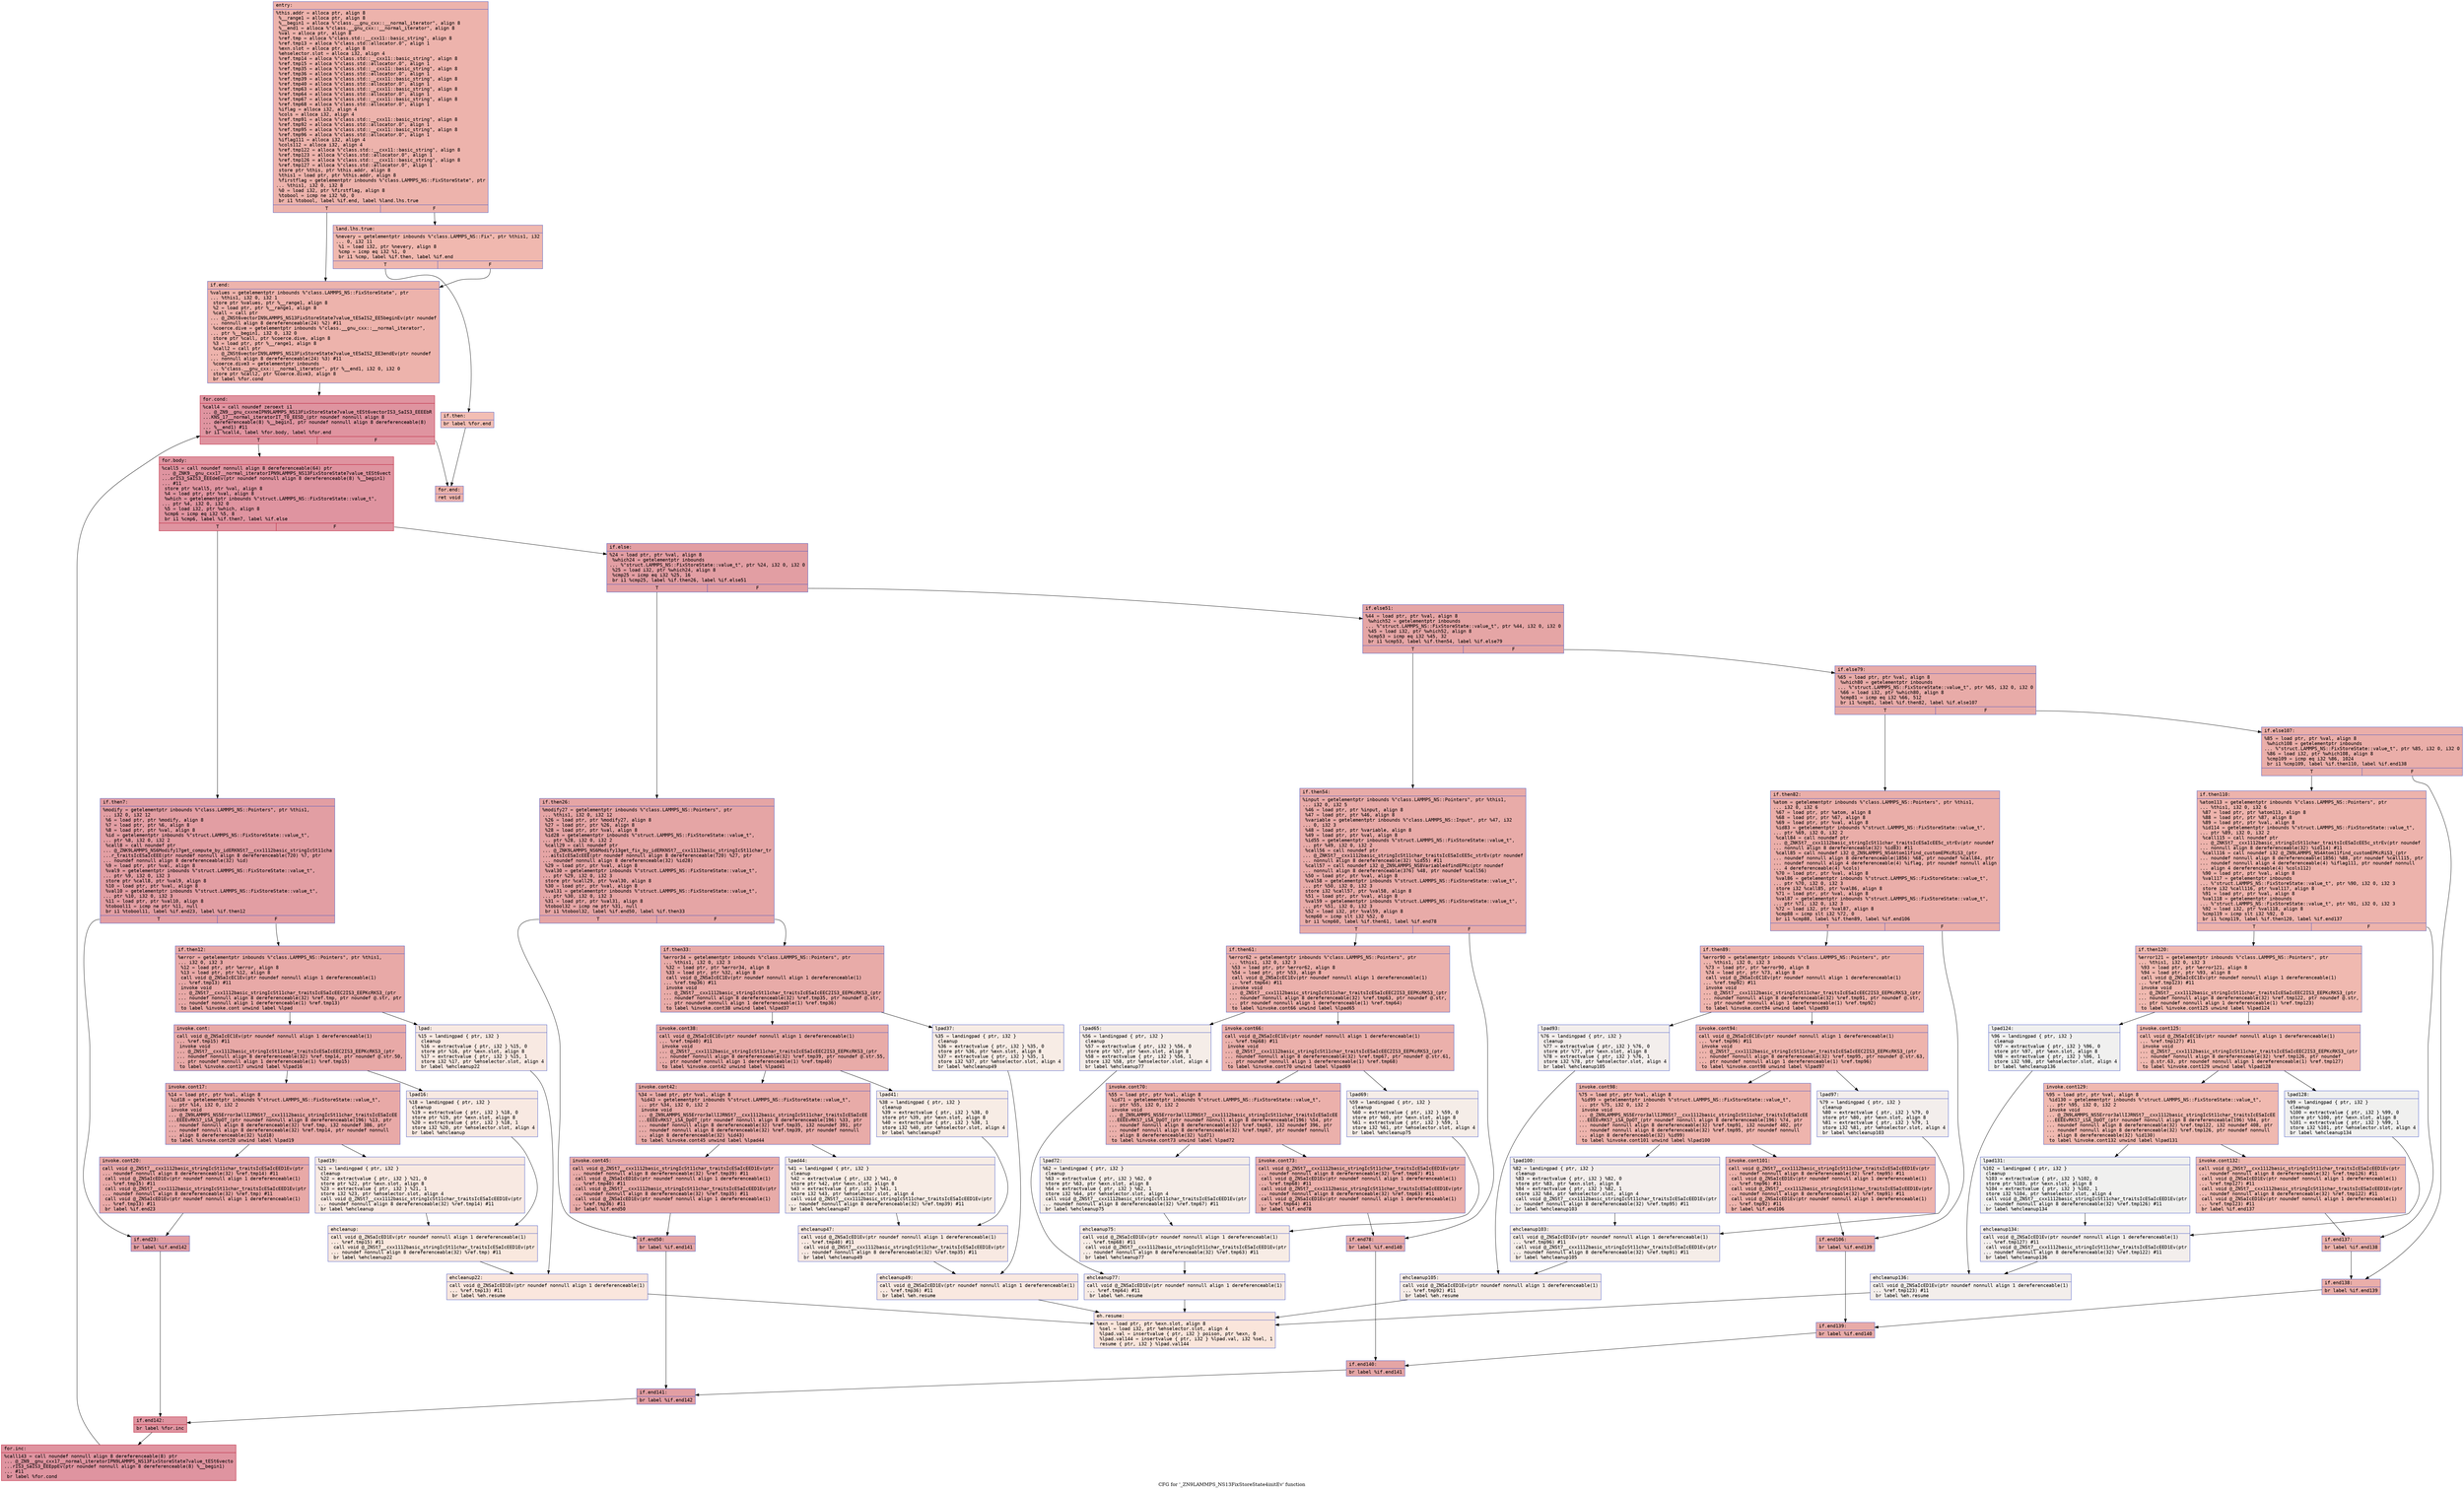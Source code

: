 digraph "CFG for '_ZN9LAMMPS_NS13FixStoreState4initEv' function" {
	label="CFG for '_ZN9LAMMPS_NS13FixStoreState4initEv' function";

	Node0x55b564a41560 [shape=record,color="#3d50c3ff", style=filled, fillcolor="#d6524470" fontname="Courier",label="{entry:\l|  %this.addr = alloca ptr, align 8\l  %__range1 = alloca ptr, align 8\l  %__begin1 = alloca %\"class.__gnu_cxx::__normal_iterator\", align 8\l  %__end1 = alloca %\"class.__gnu_cxx::__normal_iterator\", align 8\l  %val = alloca ptr, align 8\l  %ref.tmp = alloca %\"class.std::__cxx11::basic_string\", align 8\l  %ref.tmp13 = alloca %\"class.std::allocator.0\", align 1\l  %exn.slot = alloca ptr, align 8\l  %ehselector.slot = alloca i32, align 4\l  %ref.tmp14 = alloca %\"class.std::__cxx11::basic_string\", align 8\l  %ref.tmp15 = alloca %\"class.std::allocator.0\", align 1\l  %ref.tmp35 = alloca %\"class.std::__cxx11::basic_string\", align 8\l  %ref.tmp36 = alloca %\"class.std::allocator.0\", align 1\l  %ref.tmp39 = alloca %\"class.std::__cxx11::basic_string\", align 8\l  %ref.tmp40 = alloca %\"class.std::allocator.0\", align 1\l  %ref.tmp63 = alloca %\"class.std::__cxx11::basic_string\", align 8\l  %ref.tmp64 = alloca %\"class.std::allocator.0\", align 1\l  %ref.tmp67 = alloca %\"class.std::__cxx11::basic_string\", align 8\l  %ref.tmp68 = alloca %\"class.std::allocator.0\", align 1\l  %iflag = alloca i32, align 4\l  %cols = alloca i32, align 4\l  %ref.tmp91 = alloca %\"class.std::__cxx11::basic_string\", align 8\l  %ref.tmp92 = alloca %\"class.std::allocator.0\", align 1\l  %ref.tmp95 = alloca %\"class.std::__cxx11::basic_string\", align 8\l  %ref.tmp96 = alloca %\"class.std::allocator.0\", align 1\l  %iflag111 = alloca i32, align 4\l  %cols112 = alloca i32, align 4\l  %ref.tmp122 = alloca %\"class.std::__cxx11::basic_string\", align 8\l  %ref.tmp123 = alloca %\"class.std::allocator.0\", align 1\l  %ref.tmp126 = alloca %\"class.std::__cxx11::basic_string\", align 8\l  %ref.tmp127 = alloca %\"class.std::allocator.0\", align 1\l  store ptr %this, ptr %this.addr, align 8\l  %this1 = load ptr, ptr %this.addr, align 8\l  %firstflag = getelementptr inbounds %\"class.LAMMPS_NS::FixStoreState\", ptr\l... %this1, i32 0, i32 8\l  %0 = load i32, ptr %firstflag, align 8\l  %tobool = icmp ne i32 %0, 0\l  br i1 %tobool, label %if.end, label %land.lhs.true\l|{<s0>T|<s1>F}}"];
	Node0x55b564a41560:s0 -> Node0x55b564a42f50[tooltip="entry -> if.end\nProbability 62.50%" ];
	Node0x55b564a41560:s1 -> Node0x55b564a42fc0[tooltip="entry -> land.lhs.true\nProbability 37.50%" ];
	Node0x55b564a42fc0 [shape=record,color="#3d50c3ff", style=filled, fillcolor="#dc5d4a70" fontname="Courier",label="{land.lhs.true:\l|  %nevery = getelementptr inbounds %\"class.LAMMPS_NS::Fix\", ptr %this1, i32\l... 0, i32 11\l  %1 = load i32, ptr %nevery, align 8\l  %cmp = icmp eq i32 %1, 0\l  br i1 %cmp, label %if.then, label %if.end\l|{<s0>T|<s1>F}}"];
	Node0x55b564a42fc0:s0 -> Node0x55b564a43300[tooltip="land.lhs.true -> if.then\nProbability 37.50%" ];
	Node0x55b564a42fc0:s1 -> Node0x55b564a42f50[tooltip="land.lhs.true -> if.end\nProbability 62.50%" ];
	Node0x55b564a43300 [shape=record,color="#3d50c3ff", style=filled, fillcolor="#e36c5570" fontname="Courier",label="{if.then:\l|  br label %for.end\l}"];
	Node0x55b564a43300 -> Node0x55b564a43420[tooltip="if.then -> for.end\nProbability 100.00%" ];
	Node0x55b564a42f50 [shape=record,color="#3d50c3ff", style=filled, fillcolor="#d6524470" fontname="Courier",label="{if.end:\l|  %values = getelementptr inbounds %\"class.LAMMPS_NS::FixStoreState\", ptr\l... %this1, i32 0, i32 1\l  store ptr %values, ptr %__range1, align 8\l  %2 = load ptr, ptr %__range1, align 8\l  %call = call ptr\l... @_ZNSt6vectorIN9LAMMPS_NS13FixStoreState7value_tESaIS2_EE5beginEv(ptr noundef\l... nonnull align 8 dereferenceable(24) %2) #11\l  %coerce.dive = getelementptr inbounds %\"class.__gnu_cxx::__normal_iterator\",\l... ptr %__begin1, i32 0, i32 0\l  store ptr %call, ptr %coerce.dive, align 8\l  %3 = load ptr, ptr %__range1, align 8\l  %call2 = call ptr\l... @_ZNSt6vectorIN9LAMMPS_NS13FixStoreState7value_tESaIS2_EE3endEv(ptr noundef\l... nonnull align 8 dereferenceable(24) %3) #11\l  %coerce.dive3 = getelementptr inbounds\l... %\"class.__gnu_cxx::__normal_iterator\", ptr %__end1, i32 0, i32 0\l  store ptr %call2, ptr %coerce.dive3, align 8\l  br label %for.cond\l}"];
	Node0x55b564a42f50 -> Node0x55b564a43700[tooltip="if.end -> for.cond\nProbability 100.00%" ];
	Node0x55b564a43700 [shape=record,color="#b70d28ff", style=filled, fillcolor="#b70d2870" fontname="Courier",label="{for.cond:\l|  %call4 = call noundef zeroext i1\l... @_ZN9__gnu_cxxneIPN9LAMMPS_NS13FixStoreState7value_tESt6vectorIS3_SaIS3_EEEEbR\l...KNS_17__normal_iteratorIT_T0_EESD_(ptr noundef nonnull align 8\l... dereferenceable(8) %__begin1, ptr noundef nonnull align 8 dereferenceable(8)\l... %__end1) #11\l  br i1 %call4, label %for.body, label %for.end\l|{<s0>T|<s1>F}}"];
	Node0x55b564a43700:s0 -> Node0x55b564a424f0[tooltip="for.cond -> for.body\nProbability 96.88%" ];
	Node0x55b564a43700:s1 -> Node0x55b564a43420[tooltip="for.cond -> for.end\nProbability 3.12%" ];
	Node0x55b564a424f0 [shape=record,color="#b70d28ff", style=filled, fillcolor="#b70d2870" fontname="Courier",label="{for.body:\l|  %call5 = call noundef nonnull align 8 dereferenceable(64) ptr\l... @_ZNK9__gnu_cxx17__normal_iteratorIPN9LAMMPS_NS13FixStoreState7value_tESt6vect\l...orIS3_SaIS3_EEEdeEv(ptr noundef nonnull align 8 dereferenceable(8) %__begin1)\l... #11\l  store ptr %call5, ptr %val, align 8\l  %4 = load ptr, ptr %val, align 8\l  %which = getelementptr inbounds %\"struct.LAMMPS_NS::FixStoreState::value_t\",\l... ptr %4, i32 0, i32 0\l  %5 = load i32, ptr %which, align 8\l  %cmp6 = icmp eq i32 %5, 8\l  br i1 %cmp6, label %if.then7, label %if.else\l|{<s0>T|<s1>F}}"];
	Node0x55b564a424f0:s0 -> Node0x55b564a448b0[tooltip="for.body -> if.then7\nProbability 50.00%" ];
	Node0x55b564a424f0:s1 -> Node0x55b564a44930[tooltip="for.body -> if.else\nProbability 50.00%" ];
	Node0x55b564a448b0 [shape=record,color="#3d50c3ff", style=filled, fillcolor="#be242e70" fontname="Courier",label="{if.then7:\l|  %modify = getelementptr inbounds %\"class.LAMMPS_NS::Pointers\", ptr %this1,\l... i32 0, i32 12\l  %6 = load ptr, ptr %modify, align 8\l  %7 = load ptr, ptr %6, align 8\l  %8 = load ptr, ptr %val, align 8\l  %id = getelementptr inbounds %\"struct.LAMMPS_NS::FixStoreState::value_t\",\l... ptr %8, i32 0, i32 2\l  %call8 = call noundef ptr\l... @_ZNK9LAMMPS_NS6Modify17get_compute_by_idERKNSt7__cxx1112basic_stringIcSt11cha\l...r_traitsIcESaIcEEE(ptr noundef nonnull align 8 dereferenceable(720) %7, ptr\l... noundef nonnull align 8 dereferenceable(32) %id)\l  %9 = load ptr, ptr %val, align 8\l  %val9 = getelementptr inbounds %\"struct.LAMMPS_NS::FixStoreState::value_t\",\l... ptr %9, i32 0, i32 3\l  store ptr %call8, ptr %val9, align 8\l  %10 = load ptr, ptr %val, align 8\l  %val10 = getelementptr inbounds %\"struct.LAMMPS_NS::FixStoreState::value_t\",\l... ptr %10, i32 0, i32 3\l  %11 = load ptr, ptr %val10, align 8\l  %tobool11 = icmp ne ptr %11, null\l  br i1 %tobool11, label %if.end23, label %if.then12\l|{<s0>T|<s1>F}}"];
	Node0x55b564a448b0:s0 -> Node0x55b564a45360[tooltip="if.then7 -> if.end23\nProbability 62.50%" ];
	Node0x55b564a448b0:s1 -> Node0x55b564a453e0[tooltip="if.then7 -> if.then12\nProbability 37.50%" ];
	Node0x55b564a453e0 [shape=record,color="#3d50c3ff", style=filled, fillcolor="#ca3b3770" fontname="Courier",label="{if.then12:\l|  %error = getelementptr inbounds %\"class.LAMMPS_NS::Pointers\", ptr %this1,\l... i32 0, i32 3\l  %12 = load ptr, ptr %error, align 8\l  %13 = load ptr, ptr %12, align 8\l  call void @_ZNSaIcEC1Ev(ptr noundef nonnull align 1 dereferenceable(1)\l... %ref.tmp13) #11\l  invoke void\l... @_ZNSt7__cxx1112basic_stringIcSt11char_traitsIcESaIcEEC2IS3_EEPKcRKS3_(ptr\l... noundef nonnull align 8 dereferenceable(32) %ref.tmp, ptr noundef @.str, ptr\l... noundef nonnull align 1 dereferenceable(1) %ref.tmp13)\l          to label %invoke.cont unwind label %lpad\l}"];
	Node0x55b564a453e0 -> Node0x55b564a45870[tooltip="if.then12 -> invoke.cont\nProbability 100.00%" ];
	Node0x55b564a453e0 -> Node0x55b564a458f0[tooltip="if.then12 -> lpad\nProbability 0.00%" ];
	Node0x55b564a45870 [shape=record,color="#3d50c3ff", style=filled, fillcolor="#ca3b3770" fontname="Courier",label="{invoke.cont:\l|  call void @_ZNSaIcEC1Ev(ptr noundef nonnull align 1 dereferenceable(1)\l... %ref.tmp15) #11\l  invoke void\l... @_ZNSt7__cxx1112basic_stringIcSt11char_traitsIcESaIcEEC2IS3_EEPKcRKS3_(ptr\l... noundef nonnull align 8 dereferenceable(32) %ref.tmp14, ptr noundef @.str.50,\l... ptr noundef nonnull align 1 dereferenceable(1) %ref.tmp15)\l          to label %invoke.cont17 unwind label %lpad16\l}"];
	Node0x55b564a45870 -> Node0x55b564a45c10[tooltip="invoke.cont -> invoke.cont17\nProbability 100.00%" ];
	Node0x55b564a45870 -> Node0x55b564a45c60[tooltip="invoke.cont -> lpad16\nProbability 0.00%" ];
	Node0x55b564a45c10 [shape=record,color="#3d50c3ff", style=filled, fillcolor="#ca3b3770" fontname="Courier",label="{invoke.cont17:\l|  %14 = load ptr, ptr %val, align 8\l  %id18 = getelementptr inbounds %\"struct.LAMMPS_NS::FixStoreState::value_t\",\l... ptr %14, i32 0, i32 2\l  invoke void\l... @_ZN9LAMMPS_NS5Error3allIJRNSt7__cxx1112basic_stringIcSt11char_traitsIcESaIcEE\l...EEEEvRKS7_iSA_DpOT_(ptr noundef nonnull align 8 dereferenceable(196) %13, ptr\l... noundef nonnull align 8 dereferenceable(32) %ref.tmp, i32 noundef 386, ptr\l... noundef nonnull align 8 dereferenceable(32) %ref.tmp14, ptr noundef nonnull\l... align 8 dereferenceable(32) %id18)\l          to label %invoke.cont20 unwind label %lpad19\l}"];
	Node0x55b564a45c10 -> Node0x55b564a45bc0[tooltip="invoke.cont17 -> invoke.cont20\nProbability 100.00%" ];
	Node0x55b564a45c10 -> Node0x55b564a46000[tooltip="invoke.cont17 -> lpad19\nProbability 0.00%" ];
	Node0x55b564a45bc0 [shape=record,color="#3d50c3ff", style=filled, fillcolor="#ca3b3770" fontname="Courier",label="{invoke.cont20:\l|  call void @_ZNSt7__cxx1112basic_stringIcSt11char_traitsIcESaIcEED1Ev(ptr\l... noundef nonnull align 8 dereferenceable(32) %ref.tmp14) #11\l  call void @_ZNSaIcED1Ev(ptr noundef nonnull align 1 dereferenceable(1)\l... %ref.tmp15) #11\l  call void @_ZNSt7__cxx1112basic_stringIcSt11char_traitsIcESaIcEED1Ev(ptr\l... noundef nonnull align 8 dereferenceable(32) %ref.tmp) #11\l  call void @_ZNSaIcED1Ev(ptr noundef nonnull align 1 dereferenceable(1)\l... %ref.tmp13) #11\l  br label %if.end23\l}"];
	Node0x55b564a45bc0 -> Node0x55b564a45360[tooltip="invoke.cont20 -> if.end23\nProbability 100.00%" ];
	Node0x55b564a458f0 [shape=record,color="#3d50c3ff", style=filled, fillcolor="#efcebd70" fontname="Courier",label="{lpad:\l|  %15 = landingpad \{ ptr, i32 \}\l          cleanup\l  %16 = extractvalue \{ ptr, i32 \} %15, 0\l  store ptr %16, ptr %exn.slot, align 8\l  %17 = extractvalue \{ ptr, i32 \} %15, 1\l  store i32 %17, ptr %ehselector.slot, align 4\l  br label %ehcleanup22\l}"];
	Node0x55b564a458f0 -> Node0x55b564a46950[tooltip="lpad -> ehcleanup22\nProbability 100.00%" ];
	Node0x55b564a45c60 [shape=record,color="#3d50c3ff", style=filled, fillcolor="#efcebd70" fontname="Courier",label="{lpad16:\l|  %18 = landingpad \{ ptr, i32 \}\l          cleanup\l  %19 = extractvalue \{ ptr, i32 \} %18, 0\l  store ptr %19, ptr %exn.slot, align 8\l  %20 = extractvalue \{ ptr, i32 \} %18, 1\l  store i32 %20, ptr %ehselector.slot, align 4\l  br label %ehcleanup\l}"];
	Node0x55b564a45c60 -> Node0x55b564a46c50[tooltip="lpad16 -> ehcleanup\nProbability 100.00%" ];
	Node0x55b564a46000 [shape=record,color="#3d50c3ff", style=filled, fillcolor="#efcebd70" fontname="Courier",label="{lpad19:\l|  %21 = landingpad \{ ptr, i32 \}\l          cleanup\l  %22 = extractvalue \{ ptr, i32 \} %21, 0\l  store ptr %22, ptr %exn.slot, align 8\l  %23 = extractvalue \{ ptr, i32 \} %21, 1\l  store i32 %23, ptr %ehselector.slot, align 4\l  call void @_ZNSt7__cxx1112basic_stringIcSt11char_traitsIcESaIcEED1Ev(ptr\l... noundef nonnull align 8 dereferenceable(32) %ref.tmp14) #11\l  br label %ehcleanup\l}"];
	Node0x55b564a46000 -> Node0x55b564a46c50[tooltip="lpad19 -> ehcleanup\nProbability 100.00%" ];
	Node0x55b564a46c50 [shape=record,color="#3d50c3ff", style=filled, fillcolor="#f2cab570" fontname="Courier",label="{ehcleanup:\l|  call void @_ZNSaIcED1Ev(ptr noundef nonnull align 1 dereferenceable(1)\l... %ref.tmp15) #11\l  call void @_ZNSt7__cxx1112basic_stringIcSt11char_traitsIcESaIcEED1Ev(ptr\l... noundef nonnull align 8 dereferenceable(32) %ref.tmp) #11\l  br label %ehcleanup22\l}"];
	Node0x55b564a46c50 -> Node0x55b564a46950[tooltip="ehcleanup -> ehcleanup22\nProbability 100.00%" ];
	Node0x55b564a46950 [shape=record,color="#3d50c3ff", style=filled, fillcolor="#f3c7b170" fontname="Courier",label="{ehcleanup22:\l|  call void @_ZNSaIcED1Ev(ptr noundef nonnull align 1 dereferenceable(1)\l... %ref.tmp13) #11\l  br label %eh.resume\l}"];
	Node0x55b564a46950 -> Node0x55b564a47560[tooltip="ehcleanup22 -> eh.resume\nProbability 100.00%" ];
	Node0x55b564a45360 [shape=record,color="#3d50c3ff", style=filled, fillcolor="#be242e70" fontname="Courier",label="{if.end23:\l|  br label %if.end142\l}"];
	Node0x55b564a45360 -> Node0x55b564a47620[tooltip="if.end23 -> if.end142\nProbability 100.00%" ];
	Node0x55b564a44930 [shape=record,color="#3d50c3ff", style=filled, fillcolor="#be242e70" fontname="Courier",label="{if.else:\l|  %24 = load ptr, ptr %val, align 8\l  %which24 = getelementptr inbounds\l... %\"struct.LAMMPS_NS::FixStoreState::value_t\", ptr %24, i32 0, i32 0\l  %25 = load i32, ptr %which24, align 8\l  %cmp25 = icmp eq i32 %25, 16\l  br i1 %cmp25, label %if.then26, label %if.else51\l|{<s0>T|<s1>F}}"];
	Node0x55b564a44930:s0 -> Node0x55b564a47980[tooltip="if.else -> if.then26\nProbability 50.00%" ];
	Node0x55b564a44930:s1 -> Node0x55b564a47a00[tooltip="if.else -> if.else51\nProbability 50.00%" ];
	Node0x55b564a47980 [shape=record,color="#3d50c3ff", style=filled, fillcolor="#c5333470" fontname="Courier",label="{if.then26:\l|  %modify27 = getelementptr inbounds %\"class.LAMMPS_NS::Pointers\", ptr\l... %this1, i32 0, i32 12\l  %26 = load ptr, ptr %modify27, align 8\l  %27 = load ptr, ptr %26, align 8\l  %28 = load ptr, ptr %val, align 8\l  %id28 = getelementptr inbounds %\"struct.LAMMPS_NS::FixStoreState::value_t\",\l... ptr %28, i32 0, i32 2\l  %call29 = call noundef ptr\l... @_ZNK9LAMMPS_NS6Modify13get_fix_by_idERKNSt7__cxx1112basic_stringIcSt11char_tr\l...aitsIcESaIcEEE(ptr noundef nonnull align 8 dereferenceable(720) %27, ptr\l... noundef nonnull align 8 dereferenceable(32) %id28)\l  %29 = load ptr, ptr %val, align 8\l  %val30 = getelementptr inbounds %\"struct.LAMMPS_NS::FixStoreState::value_t\",\l... ptr %29, i32 0, i32 3\l  store ptr %call29, ptr %val30, align 8\l  %30 = load ptr, ptr %val, align 8\l  %val31 = getelementptr inbounds %\"struct.LAMMPS_NS::FixStoreState::value_t\",\l... ptr %30, i32 0, i32 3\l  %31 = load ptr, ptr %val31, align 8\l  %tobool32 = icmp ne ptr %31, null\l  br i1 %tobool32, label %if.end50, label %if.then33\l|{<s0>T|<s1>F}}"];
	Node0x55b564a47980:s0 -> Node0x55b564a48530[tooltip="if.then26 -> if.end50\nProbability 62.50%" ];
	Node0x55b564a47980:s1 -> Node0x55b564a485b0[tooltip="if.then26 -> if.then33\nProbability 37.50%" ];
	Node0x55b564a485b0 [shape=record,color="#3d50c3ff", style=filled, fillcolor="#cc403a70" fontname="Courier",label="{if.then33:\l|  %error34 = getelementptr inbounds %\"class.LAMMPS_NS::Pointers\", ptr\l... %this1, i32 0, i32 3\l  %32 = load ptr, ptr %error34, align 8\l  %33 = load ptr, ptr %32, align 8\l  call void @_ZNSaIcEC1Ev(ptr noundef nonnull align 1 dereferenceable(1)\l... %ref.tmp36) #11\l  invoke void\l... @_ZNSt7__cxx1112basic_stringIcSt11char_traitsIcESaIcEEC2IS3_EEPKcRKS3_(ptr\l... noundef nonnull align 8 dereferenceable(32) %ref.tmp35, ptr noundef @.str,\l... ptr noundef nonnull align 1 dereferenceable(1) %ref.tmp36)\l          to label %invoke.cont38 unwind label %lpad37\l}"];
	Node0x55b564a485b0 -> Node0x55b564a48aa0[tooltip="if.then33 -> invoke.cont38\nProbability 100.00%" ];
	Node0x55b564a485b0 -> Node0x55b564a48b20[tooltip="if.then33 -> lpad37\nProbability 0.00%" ];
	Node0x55b564a48aa0 [shape=record,color="#3d50c3ff", style=filled, fillcolor="#cc403a70" fontname="Courier",label="{invoke.cont38:\l|  call void @_ZNSaIcEC1Ev(ptr noundef nonnull align 1 dereferenceable(1)\l... %ref.tmp40) #11\l  invoke void\l... @_ZNSt7__cxx1112basic_stringIcSt11char_traitsIcESaIcEEC2IS3_EEPKcRKS3_(ptr\l... noundef nonnull align 8 dereferenceable(32) %ref.tmp39, ptr noundef @.str.55,\l... ptr noundef nonnull align 1 dereferenceable(1) %ref.tmp40)\l          to label %invoke.cont42 unwind label %lpad41\l}"];
	Node0x55b564a48aa0 -> Node0x55b564a48ea0[tooltip="invoke.cont38 -> invoke.cont42\nProbability 100.00%" ];
	Node0x55b564a48aa0 -> Node0x55b564a48ef0[tooltip="invoke.cont38 -> lpad41\nProbability 0.00%" ];
	Node0x55b564a48ea0 [shape=record,color="#3d50c3ff", style=filled, fillcolor="#cc403a70" fontname="Courier",label="{invoke.cont42:\l|  %34 = load ptr, ptr %val, align 8\l  %id43 = getelementptr inbounds %\"struct.LAMMPS_NS::FixStoreState::value_t\",\l... ptr %34, i32 0, i32 2\l  invoke void\l... @_ZN9LAMMPS_NS5Error3allIJRNSt7__cxx1112basic_stringIcSt11char_traitsIcESaIcEE\l...EEEEvRKS7_iSA_DpOT_(ptr noundef nonnull align 8 dereferenceable(196) %33, ptr\l... noundef nonnull align 8 dereferenceable(32) %ref.tmp35, i32 noundef 391, ptr\l... noundef nonnull align 8 dereferenceable(32) %ref.tmp39, ptr noundef nonnull\l... align 8 dereferenceable(32) %id43)\l          to label %invoke.cont45 unwind label %lpad44\l}"];
	Node0x55b564a48ea0 -> Node0x55b564a48e50[tooltip="invoke.cont42 -> invoke.cont45\nProbability 100.00%" ];
	Node0x55b564a48ea0 -> Node0x55b564a492f0[tooltip="invoke.cont42 -> lpad44\nProbability 0.00%" ];
	Node0x55b564a48e50 [shape=record,color="#3d50c3ff", style=filled, fillcolor="#cc403a70" fontname="Courier",label="{invoke.cont45:\l|  call void @_ZNSt7__cxx1112basic_stringIcSt11char_traitsIcESaIcEED1Ev(ptr\l... noundef nonnull align 8 dereferenceable(32) %ref.tmp39) #11\l  call void @_ZNSaIcED1Ev(ptr noundef nonnull align 1 dereferenceable(1)\l... %ref.tmp40) #11\l  call void @_ZNSt7__cxx1112basic_stringIcSt11char_traitsIcESaIcEED1Ev(ptr\l... noundef nonnull align 8 dereferenceable(32) %ref.tmp35) #11\l  call void @_ZNSaIcED1Ev(ptr noundef nonnull align 1 dereferenceable(1)\l... %ref.tmp36) #11\l  br label %if.end50\l}"];
	Node0x55b564a48e50 -> Node0x55b564a48530[tooltip="invoke.cont45 -> if.end50\nProbability 100.00%" ];
	Node0x55b564a48b20 [shape=record,color="#3d50c3ff", style=filled, fillcolor="#ecd3c570" fontname="Courier",label="{lpad37:\l|  %35 = landingpad \{ ptr, i32 \}\l          cleanup\l  %36 = extractvalue \{ ptr, i32 \} %35, 0\l  store ptr %36, ptr %exn.slot, align 8\l  %37 = extractvalue \{ ptr, i32 \} %35, 1\l  store i32 %37, ptr %ehselector.slot, align 4\l  br label %ehcleanup49\l}"];
	Node0x55b564a48b20 -> Node0x55b564a49c40[tooltip="lpad37 -> ehcleanup49\nProbability 100.00%" ];
	Node0x55b564a48ef0 [shape=record,color="#3d50c3ff", style=filled, fillcolor="#ecd3c570" fontname="Courier",label="{lpad41:\l|  %38 = landingpad \{ ptr, i32 \}\l          cleanup\l  %39 = extractvalue \{ ptr, i32 \} %38, 0\l  store ptr %39, ptr %exn.slot, align 8\l  %40 = extractvalue \{ ptr, i32 \} %38, 1\l  store i32 %40, ptr %ehselector.slot, align 4\l  br label %ehcleanup47\l}"];
	Node0x55b564a48ef0 -> Node0x55b564a49f40[tooltip="lpad41 -> ehcleanup47\nProbability 100.00%" ];
	Node0x55b564a492f0 [shape=record,color="#3d50c3ff", style=filled, fillcolor="#ecd3c570" fontname="Courier",label="{lpad44:\l|  %41 = landingpad \{ ptr, i32 \}\l          cleanup\l  %42 = extractvalue \{ ptr, i32 \} %41, 0\l  store ptr %42, ptr %exn.slot, align 8\l  %43 = extractvalue \{ ptr, i32 \} %41, 1\l  store i32 %43, ptr %ehselector.slot, align 4\l  call void @_ZNSt7__cxx1112basic_stringIcSt11char_traitsIcESaIcEED1Ev(ptr\l... noundef nonnull align 8 dereferenceable(32) %ref.tmp39) #11\l  br label %ehcleanup47\l}"];
	Node0x55b564a492f0 -> Node0x55b564a49f40[tooltip="lpad44 -> ehcleanup47\nProbability 100.00%" ];
	Node0x55b564a49f40 [shape=record,color="#3d50c3ff", style=filled, fillcolor="#efcebd70" fontname="Courier",label="{ehcleanup47:\l|  call void @_ZNSaIcED1Ev(ptr noundef nonnull align 1 dereferenceable(1)\l... %ref.tmp40) #11\l  call void @_ZNSt7__cxx1112basic_stringIcSt11char_traitsIcESaIcEED1Ev(ptr\l... noundef nonnull align 8 dereferenceable(32) %ref.tmp35) #11\l  br label %ehcleanup49\l}"];
	Node0x55b564a49f40 -> Node0x55b564a49c40[tooltip="ehcleanup47 -> ehcleanup49\nProbability 100.00%" ];
	Node0x55b564a49c40 [shape=record,color="#3d50c3ff", style=filled, fillcolor="#f1ccb870" fontname="Courier",label="{ehcleanup49:\l|  call void @_ZNSaIcED1Ev(ptr noundef nonnull align 1 dereferenceable(1)\l... %ref.tmp36) #11\l  br label %eh.resume\l}"];
	Node0x55b564a49c40 -> Node0x55b564a47560[tooltip="ehcleanup49 -> eh.resume\nProbability 100.00%" ];
	Node0x55b564a48530 [shape=record,color="#3d50c3ff", style=filled, fillcolor="#c5333470" fontname="Courier",label="{if.end50:\l|  br label %if.end141\l}"];
	Node0x55b564a48530 -> Node0x55b564a4aec0[tooltip="if.end50 -> if.end141\nProbability 100.00%" ];
	Node0x55b564a47a00 [shape=record,color="#3d50c3ff", style=filled, fillcolor="#c5333470" fontname="Courier",label="{if.else51:\l|  %44 = load ptr, ptr %val, align 8\l  %which52 = getelementptr inbounds\l... %\"struct.LAMMPS_NS::FixStoreState::value_t\", ptr %44, i32 0, i32 0\l  %45 = load i32, ptr %which52, align 8\l  %cmp53 = icmp eq i32 %45, 32\l  br i1 %cmp53, label %if.then54, label %if.else79\l|{<s0>T|<s1>F}}"];
	Node0x55b564a47a00:s0 -> Node0x55b564a4b1f0[tooltip="if.else51 -> if.then54\nProbability 50.00%" ];
	Node0x55b564a47a00:s1 -> Node0x55b564a4b270[tooltip="if.else51 -> if.else79\nProbability 50.00%" ];
	Node0x55b564a4b1f0 [shape=record,color="#3d50c3ff", style=filled, fillcolor="#cc403a70" fontname="Courier",label="{if.then54:\l|  %input = getelementptr inbounds %\"class.LAMMPS_NS::Pointers\", ptr %this1,\l... i32 0, i32 5\l  %46 = load ptr, ptr %input, align 8\l  %47 = load ptr, ptr %46, align 8\l  %variable = getelementptr inbounds %\"class.LAMMPS_NS::Input\", ptr %47, i32\l... 0, i32 3\l  %48 = load ptr, ptr %variable, align 8\l  %49 = load ptr, ptr %val, align 8\l  %id55 = getelementptr inbounds %\"struct.LAMMPS_NS::FixStoreState::value_t\",\l... ptr %49, i32 0, i32 2\l  %call56 = call noundef ptr\l... @_ZNKSt7__cxx1112basic_stringIcSt11char_traitsIcESaIcEE5c_strEv(ptr noundef\l... nonnull align 8 dereferenceable(32) %id55) #11\l  %call57 = call noundef i32 @_ZN9LAMMPS_NS8Variable4findEPKc(ptr noundef\l... nonnull align 8 dereferenceable(376) %48, ptr noundef %call56)\l  %50 = load ptr, ptr %val, align 8\l  %val58 = getelementptr inbounds %\"struct.LAMMPS_NS::FixStoreState::value_t\",\l... ptr %50, i32 0, i32 3\l  store i32 %call57, ptr %val58, align 8\l  %51 = load ptr, ptr %val, align 8\l  %val59 = getelementptr inbounds %\"struct.LAMMPS_NS::FixStoreState::value_t\",\l... ptr %51, i32 0, i32 3\l  %52 = load i32, ptr %val59, align 8\l  %cmp60 = icmp slt i32 %52, 0\l  br i1 %cmp60, label %if.then61, label %if.end78\l|{<s0>T|<s1>F}}"];
	Node0x55b564a4b1f0:s0 -> Node0x55b564a4c7b0[tooltip="if.then54 -> if.then61\nProbability 37.50%" ];
	Node0x55b564a4b1f0:s1 -> Node0x55b564a4c800[tooltip="if.then54 -> if.end78\nProbability 62.50%" ];
	Node0x55b564a4c7b0 [shape=record,color="#3d50c3ff", style=filled, fillcolor="#d24b4070" fontname="Courier",label="{if.then61:\l|  %error62 = getelementptr inbounds %\"class.LAMMPS_NS::Pointers\", ptr\l... %this1, i32 0, i32 3\l  %53 = load ptr, ptr %error62, align 8\l  %54 = load ptr, ptr %53, align 8\l  call void @_ZNSaIcEC1Ev(ptr noundef nonnull align 1 dereferenceable(1)\l... %ref.tmp64) #11\l  invoke void\l... @_ZNSt7__cxx1112basic_stringIcSt11char_traitsIcESaIcEEC2IS3_EEPKcRKS3_(ptr\l... noundef nonnull align 8 dereferenceable(32) %ref.tmp63, ptr noundef @.str,\l... ptr noundef nonnull align 1 dereferenceable(1) %ref.tmp64)\l          to label %invoke.cont66 unwind label %lpad65\l}"];
	Node0x55b564a4c7b0 -> Node0x55b564a4cc60[tooltip="if.then61 -> invoke.cont66\nProbability 100.00%" ];
	Node0x55b564a4c7b0 -> Node0x55b564a4cce0[tooltip="if.then61 -> lpad65\nProbability 0.00%" ];
	Node0x55b564a4cc60 [shape=record,color="#3d50c3ff", style=filled, fillcolor="#d24b4070" fontname="Courier",label="{invoke.cont66:\l|  call void @_ZNSaIcEC1Ev(ptr noundef nonnull align 1 dereferenceable(1)\l... %ref.tmp68) #11\l  invoke void\l... @_ZNSt7__cxx1112basic_stringIcSt11char_traitsIcESaIcEEC2IS3_EEPKcRKS3_(ptr\l... noundef nonnull align 8 dereferenceable(32) %ref.tmp67, ptr noundef @.str.61,\l... ptr noundef nonnull align 1 dereferenceable(1) %ref.tmp68)\l          to label %invoke.cont70 unwind label %lpad69\l}"];
	Node0x55b564a4cc60 -> Node0x55b564a4d060[tooltip="invoke.cont66 -> invoke.cont70\nProbability 100.00%" ];
	Node0x55b564a4cc60 -> Node0x55b564a4d0b0[tooltip="invoke.cont66 -> lpad69\nProbability 0.00%" ];
	Node0x55b564a4d060 [shape=record,color="#3d50c3ff", style=filled, fillcolor="#d24b4070" fontname="Courier",label="{invoke.cont70:\l|  %55 = load ptr, ptr %val, align 8\l  %id71 = getelementptr inbounds %\"struct.LAMMPS_NS::FixStoreState::value_t\",\l... ptr %55, i32 0, i32 2\l  invoke void\l... @_ZN9LAMMPS_NS5Error3allIJRNSt7__cxx1112basic_stringIcSt11char_traitsIcESaIcEE\l...EEEEvRKS7_iSA_DpOT_(ptr noundef nonnull align 8 dereferenceable(196) %54, ptr\l... noundef nonnull align 8 dereferenceable(32) %ref.tmp63, i32 noundef 396, ptr\l... noundef nonnull align 8 dereferenceable(32) %ref.tmp67, ptr noundef nonnull\l... align 8 dereferenceable(32) %id71)\l          to label %invoke.cont73 unwind label %lpad72\l}"];
	Node0x55b564a4d060 -> Node0x55b564a4d010[tooltip="invoke.cont70 -> invoke.cont73\nProbability 100.00%" ];
	Node0x55b564a4d060 -> Node0x55b564a4d520[tooltip="invoke.cont70 -> lpad72\nProbability 0.00%" ];
	Node0x55b564a4d010 [shape=record,color="#3d50c3ff", style=filled, fillcolor="#d24b4070" fontname="Courier",label="{invoke.cont73:\l|  call void @_ZNSt7__cxx1112basic_stringIcSt11char_traitsIcESaIcEED1Ev(ptr\l... noundef nonnull align 8 dereferenceable(32) %ref.tmp67) #11\l  call void @_ZNSaIcED1Ev(ptr noundef nonnull align 1 dereferenceable(1)\l... %ref.tmp68) #11\l  call void @_ZNSt7__cxx1112basic_stringIcSt11char_traitsIcESaIcEED1Ev(ptr\l... noundef nonnull align 8 dereferenceable(32) %ref.tmp63) #11\l  call void @_ZNSaIcED1Ev(ptr noundef nonnull align 1 dereferenceable(1)\l... %ref.tmp64) #11\l  br label %if.end78\l}"];
	Node0x55b564a4d010 -> Node0x55b564a4c800[tooltip="invoke.cont73 -> if.end78\nProbability 100.00%" ];
	Node0x55b564a4cce0 [shape=record,color="#3d50c3ff", style=filled, fillcolor="#e8d6cc70" fontname="Courier",label="{lpad65:\l|  %56 = landingpad \{ ptr, i32 \}\l          cleanup\l  %57 = extractvalue \{ ptr, i32 \} %56, 0\l  store ptr %57, ptr %exn.slot, align 8\l  %58 = extractvalue \{ ptr, i32 \} %56, 1\l  store i32 %58, ptr %ehselector.slot, align 4\l  br label %ehcleanup77\l}"];
	Node0x55b564a4cce0 -> Node0x55b564a4dee0[tooltip="lpad65 -> ehcleanup77\nProbability 100.00%" ];
	Node0x55b564a4d0b0 [shape=record,color="#3d50c3ff", style=filled, fillcolor="#e8d6cc70" fontname="Courier",label="{lpad69:\l|  %59 = landingpad \{ ptr, i32 \}\l          cleanup\l  %60 = extractvalue \{ ptr, i32 \} %59, 0\l  store ptr %60, ptr %exn.slot, align 8\l  %61 = extractvalue \{ ptr, i32 \} %59, 1\l  store i32 %61, ptr %ehselector.slot, align 4\l  br label %ehcleanup75\l}"];
	Node0x55b564a4d0b0 -> Node0x55b564a4e1e0[tooltip="lpad69 -> ehcleanup75\nProbability 100.00%" ];
	Node0x55b564a4d520 [shape=record,color="#3d50c3ff", style=filled, fillcolor="#e8d6cc70" fontname="Courier",label="{lpad72:\l|  %62 = landingpad \{ ptr, i32 \}\l          cleanup\l  %63 = extractvalue \{ ptr, i32 \} %62, 0\l  store ptr %63, ptr %exn.slot, align 8\l  %64 = extractvalue \{ ptr, i32 \} %62, 1\l  store i32 %64, ptr %ehselector.slot, align 4\l  call void @_ZNSt7__cxx1112basic_stringIcSt11char_traitsIcESaIcEED1Ev(ptr\l... noundef nonnull align 8 dereferenceable(32) %ref.tmp67) #11\l  br label %ehcleanup75\l}"];
	Node0x55b564a4d520 -> Node0x55b564a4e1e0[tooltip="lpad72 -> ehcleanup75\nProbability 100.00%" ];
	Node0x55b564a4e1e0 [shape=record,color="#3d50c3ff", style=filled, fillcolor="#ecd3c570" fontname="Courier",label="{ehcleanup75:\l|  call void @_ZNSaIcED1Ev(ptr noundef nonnull align 1 dereferenceable(1)\l... %ref.tmp68) #11\l  call void @_ZNSt7__cxx1112basic_stringIcSt11char_traitsIcESaIcEED1Ev(ptr\l... noundef nonnull align 8 dereferenceable(32) %ref.tmp63) #11\l  br label %ehcleanup77\l}"];
	Node0x55b564a4e1e0 -> Node0x55b564a4dee0[tooltip="ehcleanup75 -> ehcleanup77\nProbability 100.00%" ];
	Node0x55b564a4dee0 [shape=record,color="#3d50c3ff", style=filled, fillcolor="#eed0c070" fontname="Courier",label="{ehcleanup77:\l|  call void @_ZNSaIcED1Ev(ptr noundef nonnull align 1 dereferenceable(1)\l... %ref.tmp64) #11\l  br label %eh.resume\l}"];
	Node0x55b564a4dee0 -> Node0x55b564a47560[tooltip="ehcleanup77 -> eh.resume\nProbability 100.00%" ];
	Node0x55b564a4c800 [shape=record,color="#3d50c3ff", style=filled, fillcolor="#cc403a70" fontname="Courier",label="{if.end78:\l|  br label %if.end140\l}"];
	Node0x55b564a4c800 -> Node0x55b564a4eb60[tooltip="if.end78 -> if.end140\nProbability 100.00%" ];
	Node0x55b564a4b270 [shape=record,color="#3d50c3ff", style=filled, fillcolor="#cc403a70" fontname="Courier",label="{if.else79:\l|  %65 = load ptr, ptr %val, align 8\l  %which80 = getelementptr inbounds\l... %\"struct.LAMMPS_NS::FixStoreState::value_t\", ptr %65, i32 0, i32 0\l  %66 = load i32, ptr %which80, align 8\l  %cmp81 = icmp eq i32 %66, 512\l  br i1 %cmp81, label %if.then82, label %if.else107\l|{<s0>T|<s1>F}}"];
	Node0x55b564a4b270:s0 -> Node0x55b564a4ee90[tooltip="if.else79 -> if.then82\nProbability 50.00%" ];
	Node0x55b564a4b270:s1 -> Node0x55b564a4ef10[tooltip="if.else79 -> if.else107\nProbability 50.00%" ];
	Node0x55b564a4ee90 [shape=record,color="#3d50c3ff", style=filled, fillcolor="#d0473d70" fontname="Courier",label="{if.then82:\l|  %atom = getelementptr inbounds %\"class.LAMMPS_NS::Pointers\", ptr %this1,\l... i32 0, i32 6\l  %67 = load ptr, ptr %atom, align 8\l  %68 = load ptr, ptr %67, align 8\l  %69 = load ptr, ptr %val, align 8\l  %id83 = getelementptr inbounds %\"struct.LAMMPS_NS::FixStoreState::value_t\",\l... ptr %69, i32 0, i32 2\l  %call84 = call noundef ptr\l... @_ZNKSt7__cxx1112basic_stringIcSt11char_traitsIcESaIcEE5c_strEv(ptr noundef\l... nonnull align 8 dereferenceable(32) %id83) #11\l  %call85 = call noundef i32 @_ZN9LAMMPS_NS4Atom11find_customEPKcRiS3_(ptr\l... noundef nonnull align 8 dereferenceable(1856) %68, ptr noundef %call84, ptr\l... noundef nonnull align 4 dereferenceable(4) %iflag, ptr noundef nonnull align\l... 4 dereferenceable(4) %cols)\l  %70 = load ptr, ptr %val, align 8\l  %val86 = getelementptr inbounds %\"struct.LAMMPS_NS::FixStoreState::value_t\",\l... ptr %70, i32 0, i32 3\l  store i32 %call85, ptr %val86, align 8\l  %71 = load ptr, ptr %val, align 8\l  %val87 = getelementptr inbounds %\"struct.LAMMPS_NS::FixStoreState::value_t\",\l... ptr %71, i32 0, i32 3\l  %72 = load i32, ptr %val87, align 8\l  %cmp88 = icmp slt i32 %72, 0\l  br i1 %cmp88, label %if.then89, label %if.end106\l|{<s0>T|<s1>F}}"];
	Node0x55b564a4ee90:s0 -> Node0x55b564a4fb60[tooltip="if.then82 -> if.then89\nProbability 37.50%" ];
	Node0x55b564a4ee90:s1 -> Node0x55b564a4fbb0[tooltip="if.then82 -> if.end106\nProbability 62.50%" ];
	Node0x55b564a4fb60 [shape=record,color="#3d50c3ff", style=filled, fillcolor="#d8564670" fontname="Courier",label="{if.then89:\l|  %error90 = getelementptr inbounds %\"class.LAMMPS_NS::Pointers\", ptr\l... %this1, i32 0, i32 3\l  %73 = load ptr, ptr %error90, align 8\l  %74 = load ptr, ptr %73, align 8\l  call void @_ZNSaIcEC1Ev(ptr noundef nonnull align 1 dereferenceable(1)\l... %ref.tmp92) #11\l  invoke void\l... @_ZNSt7__cxx1112basic_stringIcSt11char_traitsIcESaIcEEC2IS3_EEPKcRKS3_(ptr\l... noundef nonnull align 8 dereferenceable(32) %ref.tmp91, ptr noundef @.str,\l... ptr noundef nonnull align 1 dereferenceable(1) %ref.tmp92)\l          to label %invoke.cont94 unwind label %lpad93\l}"];
	Node0x55b564a4fb60 -> Node0x55b564a50040[tooltip="if.then89 -> invoke.cont94\nProbability 100.00%" ];
	Node0x55b564a4fb60 -> Node0x55b564a500c0[tooltip="if.then89 -> lpad93\nProbability 0.00%" ];
	Node0x55b564a50040 [shape=record,color="#3d50c3ff", style=filled, fillcolor="#d8564670" fontname="Courier",label="{invoke.cont94:\l|  call void @_ZNSaIcEC1Ev(ptr noundef nonnull align 1 dereferenceable(1)\l... %ref.tmp96) #11\l  invoke void\l... @_ZNSt7__cxx1112basic_stringIcSt11char_traitsIcESaIcEEC2IS3_EEPKcRKS3_(ptr\l... noundef nonnull align 8 dereferenceable(32) %ref.tmp95, ptr noundef @.str.63,\l... ptr noundef nonnull align 1 dereferenceable(1) %ref.tmp96)\l          to label %invoke.cont98 unwind label %lpad97\l}"];
	Node0x55b564a50040 -> Node0x55b564a50440[tooltip="invoke.cont94 -> invoke.cont98\nProbability 100.00%" ];
	Node0x55b564a50040 -> Node0x55b564a50490[tooltip="invoke.cont94 -> lpad97\nProbability 0.00%" ];
	Node0x55b564a50440 [shape=record,color="#3d50c3ff", style=filled, fillcolor="#d8564670" fontname="Courier",label="{invoke.cont98:\l|  %75 = load ptr, ptr %val, align 8\l  %id99 = getelementptr inbounds %\"struct.LAMMPS_NS::FixStoreState::value_t\",\l... ptr %75, i32 0, i32 2\l  invoke void\l... @_ZN9LAMMPS_NS5Error3allIJRNSt7__cxx1112basic_stringIcSt11char_traitsIcESaIcEE\l...EEEEvRKS7_iSA_DpOT_(ptr noundef nonnull align 8 dereferenceable(196) %74, ptr\l... noundef nonnull align 8 dereferenceable(32) %ref.tmp91, i32 noundef 402, ptr\l... noundef nonnull align 8 dereferenceable(32) %ref.tmp95, ptr noundef nonnull\l... align 8 dereferenceable(32) %id99)\l          to label %invoke.cont101 unwind label %lpad100\l}"];
	Node0x55b564a50440 -> Node0x55b564a503f0[tooltip="invoke.cont98 -> invoke.cont101\nProbability 100.00%" ];
	Node0x55b564a50440 -> Node0x55b564a50900[tooltip="invoke.cont98 -> lpad100\nProbability 0.00%" ];
	Node0x55b564a503f0 [shape=record,color="#3d50c3ff", style=filled, fillcolor="#d8564670" fontname="Courier",label="{invoke.cont101:\l|  call void @_ZNSt7__cxx1112basic_stringIcSt11char_traitsIcESaIcEED1Ev(ptr\l... noundef nonnull align 8 dereferenceable(32) %ref.tmp95) #11\l  call void @_ZNSaIcED1Ev(ptr noundef nonnull align 1 dereferenceable(1)\l... %ref.tmp96) #11\l  call void @_ZNSt7__cxx1112basic_stringIcSt11char_traitsIcESaIcEED1Ev(ptr\l... noundef nonnull align 8 dereferenceable(32) %ref.tmp91) #11\l  call void @_ZNSaIcED1Ev(ptr noundef nonnull align 1 dereferenceable(1)\l... %ref.tmp92) #11\l  br label %if.end106\l}"];
	Node0x55b564a503f0 -> Node0x55b564a4fbb0[tooltip="invoke.cont101 -> if.end106\nProbability 100.00%" ];
	Node0x55b564a500c0 [shape=record,color="#3d50c3ff", style=filled, fillcolor="#e3d9d370" fontname="Courier",label="{lpad93:\l|  %76 = landingpad \{ ptr, i32 \}\l          cleanup\l  %77 = extractvalue \{ ptr, i32 \} %76, 0\l  store ptr %77, ptr %exn.slot, align 8\l  %78 = extractvalue \{ ptr, i32 \} %76, 1\l  store i32 %78, ptr %ehselector.slot, align 4\l  br label %ehcleanup105\l}"];
	Node0x55b564a500c0 -> Node0x55b564a512c0[tooltip="lpad93 -> ehcleanup105\nProbability 100.00%" ];
	Node0x55b564a50490 [shape=record,color="#3d50c3ff", style=filled, fillcolor="#e3d9d370" fontname="Courier",label="{lpad97:\l|  %79 = landingpad \{ ptr, i32 \}\l          cleanup\l  %80 = extractvalue \{ ptr, i32 \} %79, 0\l  store ptr %80, ptr %exn.slot, align 8\l  %81 = extractvalue \{ ptr, i32 \} %79, 1\l  store i32 %81, ptr %ehselector.slot, align 4\l  br label %ehcleanup103\l}"];
	Node0x55b564a50490 -> Node0x55b564a515c0[tooltip="lpad97 -> ehcleanup103\nProbability 100.00%" ];
	Node0x55b564a50900 [shape=record,color="#3d50c3ff", style=filled, fillcolor="#e3d9d370" fontname="Courier",label="{lpad100:\l|  %82 = landingpad \{ ptr, i32 \}\l          cleanup\l  %83 = extractvalue \{ ptr, i32 \} %82, 0\l  store ptr %83, ptr %exn.slot, align 8\l  %84 = extractvalue \{ ptr, i32 \} %82, 1\l  store i32 %84, ptr %ehselector.slot, align 4\l  call void @_ZNSt7__cxx1112basic_stringIcSt11char_traitsIcESaIcEED1Ev(ptr\l... noundef nonnull align 8 dereferenceable(32) %ref.tmp95) #11\l  br label %ehcleanup103\l}"];
	Node0x55b564a50900 -> Node0x55b564a515c0[tooltip="lpad100 -> ehcleanup103\nProbability 100.00%" ];
	Node0x55b564a515c0 [shape=record,color="#3d50c3ff", style=filled, fillcolor="#e8d6cc70" fontname="Courier",label="{ehcleanup103:\l|  call void @_ZNSaIcED1Ev(ptr noundef nonnull align 1 dereferenceable(1)\l... %ref.tmp96) #11\l  call void @_ZNSt7__cxx1112basic_stringIcSt11char_traitsIcESaIcEED1Ev(ptr\l... noundef nonnull align 8 dereferenceable(32) %ref.tmp91) #11\l  br label %ehcleanup105\l}"];
	Node0x55b564a515c0 -> Node0x55b564a512c0[tooltip="ehcleanup103 -> ehcleanup105\nProbability 100.00%" ];
	Node0x55b564a512c0 [shape=record,color="#3d50c3ff", style=filled, fillcolor="#ead5c970" fontname="Courier",label="{ehcleanup105:\l|  call void @_ZNSaIcED1Ev(ptr noundef nonnull align 1 dereferenceable(1)\l... %ref.tmp92) #11\l  br label %eh.resume\l}"];
	Node0x55b564a512c0 -> Node0x55b564a47560[tooltip="ehcleanup105 -> eh.resume\nProbability 100.00%" ];
	Node0x55b564a4fbb0 [shape=record,color="#3d50c3ff", style=filled, fillcolor="#d0473d70" fontname="Courier",label="{if.end106:\l|  br label %if.end139\l}"];
	Node0x55b564a4fbb0 -> Node0x55b564a51f40[tooltip="if.end106 -> if.end139\nProbability 100.00%" ];
	Node0x55b564a4ef10 [shape=record,color="#3d50c3ff", style=filled, fillcolor="#d0473d70" fontname="Courier",label="{if.else107:\l|  %85 = load ptr, ptr %val, align 8\l  %which108 = getelementptr inbounds\l... %\"struct.LAMMPS_NS::FixStoreState::value_t\", ptr %85, i32 0, i32 0\l  %86 = load i32, ptr %which108, align 8\l  %cmp109 = icmp eq i32 %86, 1024\l  br i1 %cmp109, label %if.then110, label %if.end138\l|{<s0>T|<s1>F}}"];
	Node0x55b564a4ef10:s0 -> Node0x55b564a52280[tooltip="if.else107 -> if.then110\nProbability 50.00%" ];
	Node0x55b564a4ef10:s1 -> Node0x55b564a52300[tooltip="if.else107 -> if.end138\nProbability 50.00%" ];
	Node0x55b564a52280 [shape=record,color="#3d50c3ff", style=filled, fillcolor="#d6524470" fontname="Courier",label="{if.then110:\l|  %atom113 = getelementptr inbounds %\"class.LAMMPS_NS::Pointers\", ptr\l... %this1, i32 0, i32 6\l  %87 = load ptr, ptr %atom113, align 8\l  %88 = load ptr, ptr %87, align 8\l  %89 = load ptr, ptr %val, align 8\l  %id114 = getelementptr inbounds %\"struct.LAMMPS_NS::FixStoreState::value_t\",\l... ptr %89, i32 0, i32 2\l  %call115 = call noundef ptr\l... @_ZNKSt7__cxx1112basic_stringIcSt11char_traitsIcESaIcEE5c_strEv(ptr noundef\l... nonnull align 8 dereferenceable(32) %id114) #11\l  %call116 = call noundef i32 @_ZN9LAMMPS_NS4Atom11find_customEPKcRiS3_(ptr\l... noundef nonnull align 8 dereferenceable(1856) %88, ptr noundef %call115, ptr\l... noundef nonnull align 4 dereferenceable(4) %iflag111, ptr noundef nonnull\l... align 4 dereferenceable(4) %cols112)\l  %90 = load ptr, ptr %val, align 8\l  %val117 = getelementptr inbounds\l... %\"struct.LAMMPS_NS::FixStoreState::value_t\", ptr %90, i32 0, i32 3\l  store i32 %call116, ptr %val117, align 8\l  %91 = load ptr, ptr %val, align 8\l  %val118 = getelementptr inbounds\l... %\"struct.LAMMPS_NS::FixStoreState::value_t\", ptr %91, i32 0, i32 3\l  %92 = load i32, ptr %val118, align 8\l  %cmp119 = icmp slt i32 %92, 0\l  br i1 %cmp119, label %if.then120, label %if.end137\l|{<s0>T|<s1>F}}"];
	Node0x55b564a52280:s0 -> Node0x55b564a52ed0[tooltip="if.then110 -> if.then120\nProbability 37.50%" ];
	Node0x55b564a52280:s1 -> Node0x55b564a52f20[tooltip="if.then110 -> if.end137\nProbability 62.50%" ];
	Node0x55b564a52ed0 [shape=record,color="#3d50c3ff", style=filled, fillcolor="#de614d70" fontname="Courier",label="{if.then120:\l|  %error121 = getelementptr inbounds %\"class.LAMMPS_NS::Pointers\", ptr\l... %this1, i32 0, i32 3\l  %93 = load ptr, ptr %error121, align 8\l  %94 = load ptr, ptr %93, align 8\l  call void @_ZNSaIcEC1Ev(ptr noundef nonnull align 1 dereferenceable(1)\l... %ref.tmp123) #11\l  invoke void\l... @_ZNSt7__cxx1112basic_stringIcSt11char_traitsIcESaIcEEC2IS3_EEPKcRKS3_(ptr\l... noundef nonnull align 8 dereferenceable(32) %ref.tmp122, ptr noundef @.str,\l... ptr noundef nonnull align 1 dereferenceable(1) %ref.tmp123)\l          to label %invoke.cont125 unwind label %lpad124\l}"];
	Node0x55b564a52ed0 -> Node0x55b564a533c0[tooltip="if.then120 -> invoke.cont125\nProbability 100.00%" ];
	Node0x55b564a52ed0 -> Node0x55b564a53440[tooltip="if.then120 -> lpad124\nProbability 0.00%" ];
	Node0x55b564a533c0 [shape=record,color="#3d50c3ff", style=filled, fillcolor="#de614d70" fontname="Courier",label="{invoke.cont125:\l|  call void @_ZNSaIcEC1Ev(ptr noundef nonnull align 1 dereferenceable(1)\l... %ref.tmp127) #11\l  invoke void\l... @_ZNSt7__cxx1112basic_stringIcSt11char_traitsIcESaIcEEC2IS3_EEPKcRKS3_(ptr\l... noundef nonnull align 8 dereferenceable(32) %ref.tmp126, ptr noundef\l... @.str.63, ptr noundef nonnull align 1 dereferenceable(1) %ref.tmp127)\l          to label %invoke.cont129 unwind label %lpad128\l}"];
	Node0x55b564a533c0 -> Node0x55b564a537c0[tooltip="invoke.cont125 -> invoke.cont129\nProbability 100.00%" ];
	Node0x55b564a533c0 -> Node0x55b564a53810[tooltip="invoke.cont125 -> lpad128\nProbability 0.00%" ];
	Node0x55b564a537c0 [shape=record,color="#3d50c3ff", style=filled, fillcolor="#de614d70" fontname="Courier",label="{invoke.cont129:\l|  %95 = load ptr, ptr %val, align 8\l  %id130 = getelementptr inbounds %\"struct.LAMMPS_NS::FixStoreState::value_t\",\l... ptr %95, i32 0, i32 2\l  invoke void\l... @_ZN9LAMMPS_NS5Error3allIJRNSt7__cxx1112basic_stringIcSt11char_traitsIcESaIcEE\l...EEEEvRKS7_iSA_DpOT_(ptr noundef nonnull align 8 dereferenceable(196) %94, ptr\l... noundef nonnull align 8 dereferenceable(32) %ref.tmp122, i32 noundef 408, ptr\l... noundef nonnull align 8 dereferenceable(32) %ref.tmp126, ptr noundef nonnull\l... align 8 dereferenceable(32) %id130)\l          to label %invoke.cont132 unwind label %lpad131\l}"];
	Node0x55b564a537c0 -> Node0x55b564a53770[tooltip="invoke.cont129 -> invoke.cont132\nProbability 100.00%" ];
	Node0x55b564a537c0 -> Node0x55b564a4b6e0[tooltip="invoke.cont129 -> lpad131\nProbability 0.00%" ];
	Node0x55b564a53770 [shape=record,color="#3d50c3ff", style=filled, fillcolor="#de614d70" fontname="Courier",label="{invoke.cont132:\l|  call void @_ZNSt7__cxx1112basic_stringIcSt11char_traitsIcESaIcEED1Ev(ptr\l... noundef nonnull align 8 dereferenceable(32) %ref.tmp126) #11\l  call void @_ZNSaIcED1Ev(ptr noundef nonnull align 1 dereferenceable(1)\l... %ref.tmp127) #11\l  call void @_ZNSt7__cxx1112basic_stringIcSt11char_traitsIcESaIcEED1Ev(ptr\l... noundef nonnull align 8 dereferenceable(32) %ref.tmp122) #11\l  call void @_ZNSaIcED1Ev(ptr noundef nonnull align 1 dereferenceable(1)\l... %ref.tmp123) #11\l  br label %if.end137\l}"];
	Node0x55b564a53770 -> Node0x55b564a52f20[tooltip="invoke.cont132 -> if.end137\nProbability 100.00%" ];
	Node0x55b564a53440 [shape=record,color="#3d50c3ff", style=filled, fillcolor="#dedcdb70" fontname="Courier",label="{lpad124:\l|  %96 = landingpad \{ ptr, i32 \}\l          cleanup\l  %97 = extractvalue \{ ptr, i32 \} %96, 0\l  store ptr %97, ptr %exn.slot, align 8\l  %98 = extractvalue \{ ptr, i32 \} %96, 1\l  store i32 %98, ptr %ehselector.slot, align 4\l  br label %ehcleanup136\l}"];
	Node0x55b564a53440 -> Node0x55b564a54e50[tooltip="lpad124 -> ehcleanup136\nProbability 100.00%" ];
	Node0x55b564a53810 [shape=record,color="#3d50c3ff", style=filled, fillcolor="#dedcdb70" fontname="Courier",label="{lpad128:\l|  %99 = landingpad \{ ptr, i32 \}\l          cleanup\l  %100 = extractvalue \{ ptr, i32 \} %99, 0\l  store ptr %100, ptr %exn.slot, align 8\l  %101 = extractvalue \{ ptr, i32 \} %99, 1\l  store i32 %101, ptr %ehselector.slot, align 4\l  br label %ehcleanup134\l}"];
	Node0x55b564a53810 -> Node0x55b564a55150[tooltip="lpad128 -> ehcleanup134\nProbability 100.00%" ];
	Node0x55b564a4b6e0 [shape=record,color="#3d50c3ff", style=filled, fillcolor="#dedcdb70" fontname="Courier",label="{lpad131:\l|  %102 = landingpad \{ ptr, i32 \}\l          cleanup\l  %103 = extractvalue \{ ptr, i32 \} %102, 0\l  store ptr %103, ptr %exn.slot, align 8\l  %104 = extractvalue \{ ptr, i32 \} %102, 1\l  store i32 %104, ptr %ehselector.slot, align 4\l  call void @_ZNSt7__cxx1112basic_stringIcSt11char_traitsIcESaIcEED1Ev(ptr\l... noundef nonnull align 8 dereferenceable(32) %ref.tmp126) #11\l  br label %ehcleanup134\l}"];
	Node0x55b564a4b6e0 -> Node0x55b564a55150[tooltip="lpad131 -> ehcleanup134\nProbability 100.00%" ];
	Node0x55b564a55150 [shape=record,color="#3d50c3ff", style=filled, fillcolor="#e3d9d370" fontname="Courier",label="{ehcleanup134:\l|  call void @_ZNSaIcED1Ev(ptr noundef nonnull align 1 dereferenceable(1)\l... %ref.tmp127) #11\l  call void @_ZNSt7__cxx1112basic_stringIcSt11char_traitsIcESaIcEED1Ev(ptr\l... noundef nonnull align 8 dereferenceable(32) %ref.tmp122) #11\l  br label %ehcleanup136\l}"];
	Node0x55b564a55150 -> Node0x55b564a54e50[tooltip="ehcleanup134 -> ehcleanup136\nProbability 100.00%" ];
	Node0x55b564a54e50 [shape=record,color="#3d50c3ff", style=filled, fillcolor="#e5d8d170" fontname="Courier",label="{ehcleanup136:\l|  call void @_ZNSaIcED1Ev(ptr noundef nonnull align 1 dereferenceable(1)\l... %ref.tmp123) #11\l  br label %eh.resume\l}"];
	Node0x55b564a54e50 -> Node0x55b564a47560[tooltip="ehcleanup136 -> eh.resume\nProbability 100.00%" ];
	Node0x55b564a52f20 [shape=record,color="#3d50c3ff", style=filled, fillcolor="#d6524470" fontname="Courier",label="{if.end137:\l|  br label %if.end138\l}"];
	Node0x55b564a52f20 -> Node0x55b564a52300[tooltip="if.end137 -> if.end138\nProbability 100.00%" ];
	Node0x55b564a52300 [shape=record,color="#3d50c3ff", style=filled, fillcolor="#d0473d70" fontname="Courier",label="{if.end138:\l|  br label %if.end139\l}"];
	Node0x55b564a52300 -> Node0x55b564a51f40[tooltip="if.end138 -> if.end139\nProbability 100.00%" ];
	Node0x55b564a51f40 [shape=record,color="#3d50c3ff", style=filled, fillcolor="#cc403a70" fontname="Courier",label="{if.end139:\l|  br label %if.end140\l}"];
	Node0x55b564a51f40 -> Node0x55b564a4eb60[tooltip="if.end139 -> if.end140\nProbability 100.00%" ];
	Node0x55b564a4eb60 [shape=record,color="#3d50c3ff", style=filled, fillcolor="#c5333470" fontname="Courier",label="{if.end140:\l|  br label %if.end141\l}"];
	Node0x55b564a4eb60 -> Node0x55b564a4aec0[tooltip="if.end140 -> if.end141\nProbability 100.00%" ];
	Node0x55b564a4aec0 [shape=record,color="#3d50c3ff", style=filled, fillcolor="#be242e70" fontname="Courier",label="{if.end141:\l|  br label %if.end142\l}"];
	Node0x55b564a4aec0 -> Node0x55b564a47620[tooltip="if.end141 -> if.end142\nProbability 100.00%" ];
	Node0x55b564a47620 [shape=record,color="#b70d28ff", style=filled, fillcolor="#b70d2870" fontname="Courier",label="{if.end142:\l|  br label %for.inc\l}"];
	Node0x55b564a47620 -> Node0x55b564a55d00[tooltip="if.end142 -> for.inc\nProbability 100.00%" ];
	Node0x55b564a55d00 [shape=record,color="#b70d28ff", style=filled, fillcolor="#b70d2870" fontname="Courier",label="{for.inc:\l|  %call143 = call noundef nonnull align 8 dereferenceable(8) ptr\l... @_ZN9__gnu_cxx17__normal_iteratorIPN9LAMMPS_NS13FixStoreState7value_tESt6vecto\l...rIS3_SaIS3_EEEppEv(ptr noundef nonnull align 8 dereferenceable(8) %__begin1)\l... #11\l  br label %for.cond\l}"];
	Node0x55b564a55d00 -> Node0x55b564a43700[tooltip="for.inc -> for.cond\nProbability 100.00%" ];
	Node0x55b564a43420 [shape=record,color="#3d50c3ff", style=filled, fillcolor="#d6524470" fontname="Courier",label="{for.end:\l|  ret void\l}"];
	Node0x55b564a47560 [shape=record,color="#3d50c3ff", style=filled, fillcolor="#f4c5ad70" fontname="Courier",label="{eh.resume:\l|  %exn = load ptr, ptr %exn.slot, align 8\l  %sel = load i32, ptr %ehselector.slot, align 4\l  %lpad.val = insertvalue \{ ptr, i32 \} poison, ptr %exn, 0\l  %lpad.val144 = insertvalue \{ ptr, i32 \} %lpad.val, i32 %sel, 1\l  resume \{ ptr, i32 \} %lpad.val144\l}"];
}
